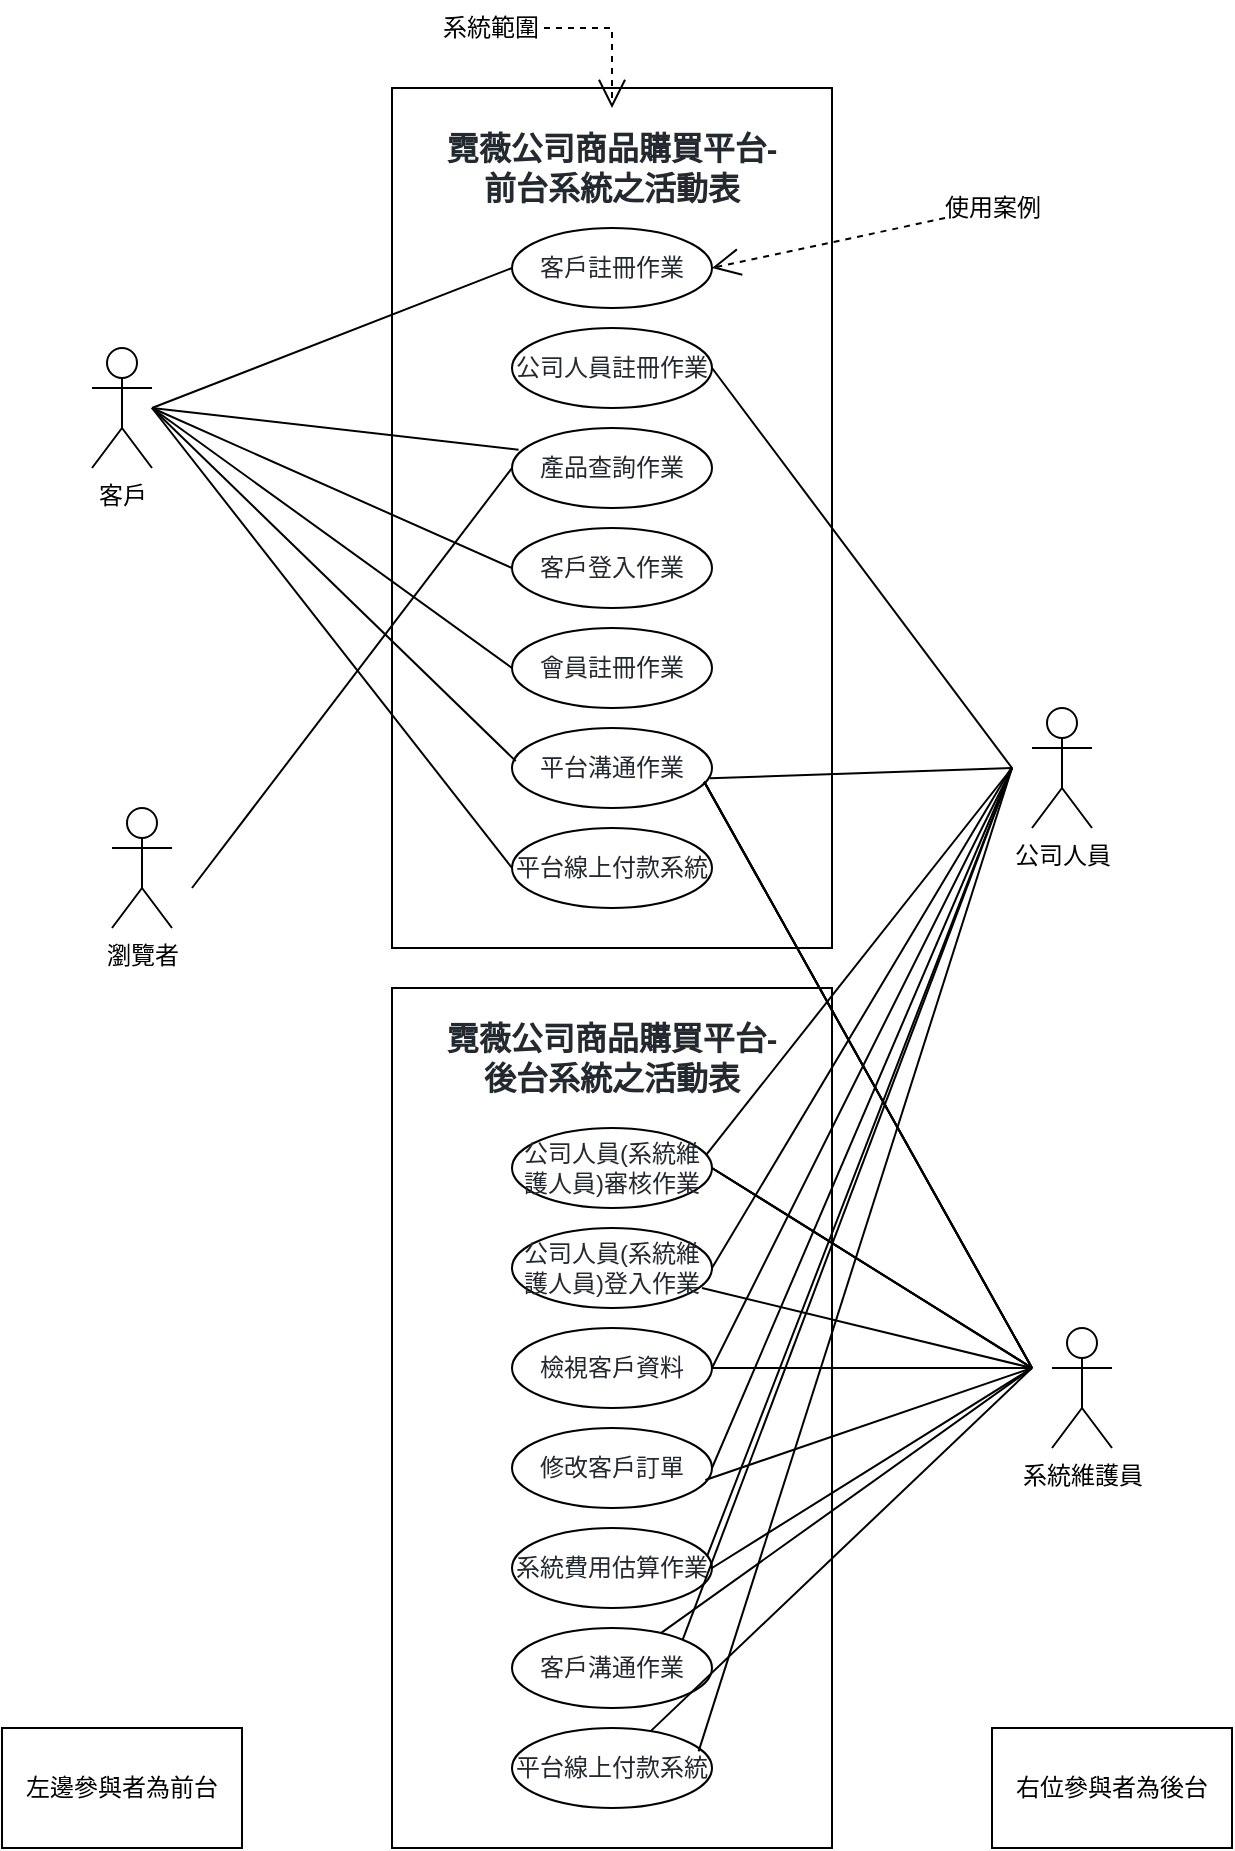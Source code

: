 <mxfile version="17.4.5" type="device" pages="2"><diagram id="V7DGzK6TTjDBdNX_tZ4m" name="(b) 小題"><mxGraphModel dx="1185" dy="615" grid="1" gridSize="10" guides="1" tooltips="1" connect="1" arrows="1" fold="1" page="1" pageScale="1" pageWidth="827" pageHeight="1169" math="0" shadow="0"><root><mxCell id="0"/><mxCell id="1" parent="0"/><mxCell id="traC4ApUlsIRz2EcUuIT-1" value="" style="rounded=0;whiteSpace=wrap;html=1;" vertex="1" parent="1"><mxGeometry x="320" y="110" width="220" height="430" as="geometry"/></mxCell><mxCell id="traC4ApUlsIRz2EcUuIT-2" value="&lt;h4 dir=&quot;auto&quot; style=&quot;box-sizing: border-box ; margin-top: 24px ; margin-bottom: 16px ; font-size: 16px ; line-height: 1.25 ; color: rgb(36 , 41 , 47) ; font-family: , &amp;#34;blinkmacsystemfont&amp;#34; , &amp;#34;segoe ui&amp;#34; , &amp;#34;helvetica&amp;#34; , &amp;#34;arial&amp;#34; , sans-serif , &amp;#34;apple color emoji&amp;#34; , &amp;#34;segoe ui emoji&amp;#34; ; background-color: rgb(255 , 255 , 255)&quot;&gt;&lt;font style=&quot;vertical-align: inherit&quot;&gt;&lt;font style=&quot;vertical-align: inherit&quot;&gt;霓薇公司商品購買平台-前台系統之活動表&lt;/font&gt;&lt;/font&gt;&lt;/h4&gt;" style="text;html=1;strokeColor=none;fillColor=none;align=center;verticalAlign=middle;whiteSpace=wrap;rounded=0;" vertex="1" parent="1"><mxGeometry x="345" y="131" width="170" height="30" as="geometry"/></mxCell><mxCell id="traC4ApUlsIRz2EcUuIT-4" value="&lt;span style=&quot;color: rgb(36 , 41 , 47) ; font-family: , &amp;#34;blinkmacsystemfont&amp;#34; , &amp;#34;segoe ui&amp;#34; , &amp;#34;helvetica&amp;#34; , &amp;#34;arial&amp;#34; , sans-serif , &amp;#34;apple color emoji&amp;#34; , &amp;#34;segoe ui emoji&amp;#34; ; background-color: rgb(255 , 255 , 255)&quot;&gt;&lt;font style=&quot;vertical-align: inherit ; font-size: 12px&quot;&gt;&lt;font style=&quot;vertical-align: inherit ; font-size: 12px&quot;&gt;客戶註冊作業&lt;/font&gt;&lt;/font&gt;&lt;/span&gt;" style="ellipse;whiteSpace=wrap;html=1;align=center;" vertex="1" parent="1"><mxGeometry x="380" y="180" width="100" height="40" as="geometry"/></mxCell><mxCell id="traC4ApUlsIRz2EcUuIT-5" value="&lt;font color=&quot;#24292f&quot;&gt;&lt;font style=&quot;vertical-align: inherit&quot;&gt;&lt;font style=&quot;vertical-align: inherit&quot;&gt;公司人員註冊作業&lt;/font&gt;&lt;/font&gt;&lt;/font&gt;" style="ellipse;whiteSpace=wrap;html=1;align=center;" vertex="1" parent="1"><mxGeometry x="380" y="230" width="100" height="40" as="geometry"/></mxCell><mxCell id="traC4ApUlsIRz2EcUuIT-6" value="&lt;font color=&quot;#24292f&quot;&gt;&lt;font style=&quot;vertical-align: inherit&quot;&gt;&lt;font style=&quot;vertical-align: inherit&quot;&gt;產品查詢作業&lt;/font&gt;&lt;/font&gt;&lt;/font&gt;" style="ellipse;whiteSpace=wrap;html=1;align=center;" vertex="1" parent="1"><mxGeometry x="380" y="280" width="100" height="40" as="geometry"/></mxCell><mxCell id="traC4ApUlsIRz2EcUuIT-7" value="&lt;font color=&quot;#24292f&quot;&gt;&lt;font style=&quot;vertical-align: inherit&quot;&gt;&lt;font style=&quot;vertical-align: inherit&quot;&gt;客戶登入作業&lt;/font&gt;&lt;/font&gt;&lt;/font&gt;" style="ellipse;whiteSpace=wrap;html=1;align=center;" vertex="1" parent="1"><mxGeometry x="380" y="330" width="100" height="40" as="geometry"/></mxCell><mxCell id="traC4ApUlsIRz2EcUuIT-8" value="&lt;font color=&quot;#24292f&quot;&gt;&lt;font style=&quot;vertical-align: inherit&quot;&gt;&lt;font style=&quot;vertical-align: inherit&quot;&gt;會員註冊作業&lt;/font&gt;&lt;/font&gt;&lt;/font&gt;" style="ellipse;whiteSpace=wrap;html=1;align=center;" vertex="1" parent="1"><mxGeometry x="380" y="380" width="100" height="40" as="geometry"/></mxCell><mxCell id="traC4ApUlsIRz2EcUuIT-9" value="&lt;font color=&quot;#24292f&quot;&gt;&lt;font style=&quot;vertical-align: inherit&quot;&gt;&lt;font style=&quot;vertical-align: inherit&quot;&gt;&lt;font style=&quot;vertical-align: inherit&quot;&gt;&lt;font style=&quot;vertical-align: inherit&quot;&gt;平台溝通作業&lt;/font&gt;&lt;/font&gt;&lt;/font&gt;&lt;/font&gt;&lt;/font&gt;" style="ellipse;whiteSpace=wrap;html=1;align=center;" vertex="1" parent="1"><mxGeometry x="380" y="430" width="100" height="40" as="geometry"/></mxCell><mxCell id="traC4ApUlsIRz2EcUuIT-10" value="&lt;font color=&quot;#24292f&quot;&gt;&lt;font style=&quot;vertical-align: inherit&quot;&gt;&lt;font style=&quot;vertical-align: inherit&quot;&gt;平台線上付款系統&lt;/font&gt;&lt;/font&gt;&lt;/font&gt;" style="ellipse;whiteSpace=wrap;html=1;align=center;" vertex="1" parent="1"><mxGeometry x="380" y="480" width="100" height="40" as="geometry"/></mxCell><mxCell id="traC4ApUlsIRz2EcUuIT-11" value="" style="rounded=0;whiteSpace=wrap;html=1;" vertex="1" parent="1"><mxGeometry x="320" y="560" width="220" height="430" as="geometry"/></mxCell><mxCell id="traC4ApUlsIRz2EcUuIT-12" value="&lt;h4 dir=&quot;auto&quot; style=&quot;box-sizing: border-box ; margin-top: 24px ; margin-bottom: 16px ; font-size: 16px ; line-height: 1.25 ; color: rgb(36 , 41 , 47) ; font-family: , &amp;#34;blinkmacsystemfont&amp;#34; , &amp;#34;segoe ui&amp;#34; , &amp;#34;helvetica&amp;#34; , &amp;#34;arial&amp;#34; , sans-serif , &amp;#34;apple color emoji&amp;#34; , &amp;#34;segoe ui emoji&amp;#34; ; background-color: rgb(255 , 255 , 255)&quot;&gt;&lt;font style=&quot;vertical-align: inherit&quot;&gt;&lt;font style=&quot;vertical-align: inherit&quot;&gt;&lt;font style=&quot;vertical-align: inherit&quot;&gt;&lt;font style=&quot;vertical-align: inherit&quot;&gt;霓薇公司商品購買平台-後台系統之活動表&lt;/font&gt;&lt;/font&gt;&lt;/font&gt;&lt;/font&gt;&lt;/h4&gt;" style="text;html=1;strokeColor=none;fillColor=none;align=center;verticalAlign=middle;whiteSpace=wrap;rounded=0;" vertex="1" parent="1"><mxGeometry x="345" y="581" width="170" height="19" as="geometry"/></mxCell><mxCell id="traC4ApUlsIRz2EcUuIT-13" value="&lt;font color=&quot;#24292f&quot;&gt;&lt;font style=&quot;vertical-align: inherit&quot;&gt;&lt;font style=&quot;vertical-align: inherit&quot;&gt;公司人員(系統維護人員)審核作業&lt;/font&gt;&lt;/font&gt;&lt;/font&gt;" style="ellipse;whiteSpace=wrap;html=1;align=center;" vertex="1" parent="1"><mxGeometry x="380" y="630" width="100" height="40" as="geometry"/></mxCell><mxCell id="traC4ApUlsIRz2EcUuIT-14" value="&lt;font color=&quot;#24292f&quot;&gt;&lt;font style=&quot;vertical-align: inherit&quot;&gt;&lt;font style=&quot;vertical-align: inherit&quot;&gt;公司人員(系統維護人員)登入作業&lt;/font&gt;&lt;/font&gt;&lt;/font&gt;" style="ellipse;whiteSpace=wrap;html=1;align=center;" vertex="1" parent="1"><mxGeometry x="380" y="680" width="100" height="40" as="geometry"/></mxCell><mxCell id="traC4ApUlsIRz2EcUuIT-15" value="&lt;font color=&quot;#24292f&quot;&gt;&lt;font style=&quot;vertical-align: inherit&quot;&gt;&lt;font style=&quot;vertical-align: inherit&quot;&gt;檢視客戶資料&lt;/font&gt;&lt;/font&gt;&lt;/font&gt;" style="ellipse;whiteSpace=wrap;html=1;align=center;" vertex="1" parent="1"><mxGeometry x="380" y="730" width="100" height="40" as="geometry"/></mxCell><mxCell id="traC4ApUlsIRz2EcUuIT-16" value="&lt;font color=&quot;#24292f&quot;&gt;&lt;font style=&quot;vertical-align: inherit&quot;&gt;&lt;font style=&quot;vertical-align: inherit&quot;&gt;修改客戶訂單&lt;/font&gt;&lt;/font&gt;&lt;/font&gt;" style="ellipse;whiteSpace=wrap;html=1;align=center;" vertex="1" parent="1"><mxGeometry x="380" y="780" width="100" height="40" as="geometry"/></mxCell><mxCell id="traC4ApUlsIRz2EcUuIT-17" value="&lt;font color=&quot;#24292f&quot;&gt;&lt;font style=&quot;vertical-align: inherit&quot;&gt;&lt;font style=&quot;vertical-align: inherit&quot;&gt;系統費用估算作業&lt;/font&gt;&lt;/font&gt;&lt;/font&gt;" style="ellipse;whiteSpace=wrap;html=1;align=center;" vertex="1" parent="1"><mxGeometry x="380" y="830" width="100" height="40" as="geometry"/></mxCell><mxCell id="traC4ApUlsIRz2EcUuIT-18" value="&lt;font color=&quot;#24292f&quot;&gt;&lt;font style=&quot;vertical-align: inherit&quot;&gt;&lt;font style=&quot;vertical-align: inherit&quot;&gt;客戶溝通作業&lt;/font&gt;&lt;/font&gt;&lt;/font&gt;" style="ellipse;whiteSpace=wrap;html=1;align=center;" vertex="1" parent="1"><mxGeometry x="380" y="880" width="100" height="40" as="geometry"/></mxCell><mxCell id="traC4ApUlsIRz2EcUuIT-19" value="&lt;font color=&quot;#24292f&quot;&gt;&lt;font style=&quot;vertical-align: inherit&quot;&gt;&lt;font style=&quot;vertical-align: inherit&quot;&gt;平台線上付款系統&lt;/font&gt;&lt;/font&gt;&lt;/font&gt;" style="ellipse;whiteSpace=wrap;html=1;align=center;" vertex="1" parent="1"><mxGeometry x="380" y="930" width="100" height="40" as="geometry"/></mxCell><mxCell id="traC4ApUlsIRz2EcUuIT-20" value="&lt;font style=&quot;vertical-align: inherit&quot;&gt;&lt;font style=&quot;vertical-align: inherit&quot;&gt;客戶&lt;/font&gt;&lt;/font&gt;" style="shape=umlActor;verticalLabelPosition=bottom;verticalAlign=top;html=1;outlineConnect=0;fontSize=12;" vertex="1" parent="1"><mxGeometry x="170" y="240" width="30" height="60" as="geometry"/></mxCell><mxCell id="traC4ApUlsIRz2EcUuIT-23" value="&lt;font style=&quot;vertical-align: inherit&quot;&gt;&lt;font style=&quot;vertical-align: inherit&quot;&gt;&lt;font style=&quot;vertical-align: inherit&quot;&gt;&lt;font style=&quot;vertical-align: inherit&quot;&gt;瀏覽者&lt;/font&gt;&lt;/font&gt;&lt;/font&gt;&lt;/font&gt;" style="shape=umlActor;verticalLabelPosition=bottom;verticalAlign=top;html=1;outlineConnect=0;fontSize=12;" vertex="1" parent="1"><mxGeometry x="180" y="470" width="30" height="60" as="geometry"/></mxCell><mxCell id="traC4ApUlsIRz2EcUuIT-24" value="&lt;font style=&quot;vertical-align: inherit&quot;&gt;&lt;font style=&quot;vertical-align: inherit&quot;&gt;&lt;font style=&quot;vertical-align: inherit&quot;&gt;&lt;font style=&quot;vertical-align: inherit&quot;&gt;系統維護員&lt;/font&gt;&lt;/font&gt;&lt;/font&gt;&lt;/font&gt;" style="shape=umlActor;verticalLabelPosition=bottom;verticalAlign=top;html=1;outlineConnect=0;fontSize=12;" vertex="1" parent="1"><mxGeometry x="650" y="730" width="30" height="60" as="geometry"/></mxCell><mxCell id="traC4ApUlsIRz2EcUuIT-25" value="&lt;font style=&quot;vertical-align: inherit&quot;&gt;&lt;font style=&quot;vertical-align: inherit&quot;&gt;&lt;font style=&quot;vertical-align: inherit&quot;&gt;&lt;font style=&quot;vertical-align: inherit&quot;&gt;公司人員&lt;/font&gt;&lt;/font&gt;&lt;/font&gt;&lt;/font&gt;" style="shape=umlActor;verticalLabelPosition=bottom;verticalAlign=top;html=1;outlineConnect=0;fontSize=12;" vertex="1" parent="1"><mxGeometry x="640" y="420" width="30" height="60" as="geometry"/></mxCell><mxCell id="traC4ApUlsIRz2EcUuIT-26" value="&lt;font style=&quot;vertical-align: inherit&quot;&gt;&lt;font style=&quot;vertical-align: inherit&quot;&gt;系統範圍&lt;/font&gt;&lt;/font&gt;" style="endArrow=open;endSize=12;dashed=1;html=1;rounded=0;fontSize=12;" edge="1" parent="1"><mxGeometry x="-0.846" width="160" relative="1" as="geometry"><mxPoint x="360" y="80" as="sourcePoint"/><mxPoint x="430" y="120" as="targetPoint"/><Array as="points"><mxPoint x="430" y="80"/></Array><mxPoint as="offset"/></mxGeometry></mxCell><mxCell id="traC4ApUlsIRz2EcUuIT-27" value="&lt;font style=&quot;vertical-align: inherit&quot;&gt;&lt;font style=&quot;vertical-align: inherit&quot;&gt;使用案例&lt;/font&gt;&lt;/font&gt;" style="endArrow=open;endSize=12;dashed=1;html=1;rounded=0;fontSize=12;entryX=1;entryY=0.5;entryDx=0;entryDy=0;" edge="1" parent="1" target="traC4ApUlsIRz2EcUuIT-4"><mxGeometry x="-1" width="160" relative="1" as="geometry"><mxPoint x="620" y="170" as="sourcePoint"/><mxPoint x="490" y="350" as="targetPoint"/><mxPoint as="offset"/></mxGeometry></mxCell><mxCell id="traC4ApUlsIRz2EcUuIT-28" value="" style="endArrow=none;html=1;rounded=0;fontSize=12;exitX=0;exitY=0.5;exitDx=0;exitDy=0;" edge="1" parent="1" source="traC4ApUlsIRz2EcUuIT-4"><mxGeometry width="50" height="50" relative="1" as="geometry"><mxPoint x="390" y="300" as="sourcePoint"/><mxPoint x="200" y="270" as="targetPoint"/></mxGeometry></mxCell><mxCell id="traC4ApUlsIRz2EcUuIT-29" value="" style="endArrow=none;html=1;rounded=0;fontSize=12;exitX=0.033;exitY=0.271;exitDx=0;exitDy=0;exitPerimeter=0;" edge="1" parent="1" source="traC4ApUlsIRz2EcUuIT-6"><mxGeometry width="50" height="50" relative="1" as="geometry"><mxPoint x="380" y="300" as="sourcePoint"/><mxPoint x="200" y="270" as="targetPoint"/></mxGeometry></mxCell><mxCell id="traC4ApUlsIRz2EcUuIT-30" value="" style="endArrow=none;html=1;rounded=0;fontSize=12;" edge="1" parent="1"><mxGeometry width="50" height="50" relative="1" as="geometry"><mxPoint x="380" y="350" as="sourcePoint"/><mxPoint x="200" y="270" as="targetPoint"/></mxGeometry></mxCell><mxCell id="traC4ApUlsIRz2EcUuIT-31" value="" style="endArrow=none;html=1;rounded=0;fontSize=12;exitX=0;exitY=0.5;exitDx=0;exitDy=0;" edge="1" parent="1" source="traC4ApUlsIRz2EcUuIT-8"><mxGeometry width="50" height="50" relative="1" as="geometry"><mxPoint x="380" y="350" as="sourcePoint"/><mxPoint x="200" y="270" as="targetPoint"/></mxGeometry></mxCell><mxCell id="traC4ApUlsIRz2EcUuIT-32" value="" style="endArrow=none;html=1;rounded=0;fontSize=12;entryX=0.019;entryY=0.414;entryDx=0;entryDy=0;entryPerimeter=0;" edge="1" parent="1" target="traC4ApUlsIRz2EcUuIT-9"><mxGeometry width="50" height="50" relative="1" as="geometry"><mxPoint x="200" y="270" as="sourcePoint"/><mxPoint x="430" y="300" as="targetPoint"/></mxGeometry></mxCell><mxCell id="traC4ApUlsIRz2EcUuIT-33" value="" style="endArrow=none;html=1;rounded=0;fontSize=12;entryX=0;entryY=0.5;entryDx=0;entryDy=0;" edge="1" parent="1" target="traC4ApUlsIRz2EcUuIT-10"><mxGeometry width="50" height="50" relative="1" as="geometry"><mxPoint x="200" y="270" as="sourcePoint"/><mxPoint x="430" y="300" as="targetPoint"/></mxGeometry></mxCell><mxCell id="traC4ApUlsIRz2EcUuIT-34" value="" style="endArrow=none;html=1;rounded=0;fontSize=12;exitX=0;exitY=0.5;exitDx=0;exitDy=0;" edge="1" parent="1" source="traC4ApUlsIRz2EcUuIT-6"><mxGeometry width="50" height="50" relative="1" as="geometry"><mxPoint x="380" y="350" as="sourcePoint"/><mxPoint x="220" y="510" as="targetPoint"/></mxGeometry></mxCell><mxCell id="traC4ApUlsIRz2EcUuIT-35" value="" style="endArrow=none;html=1;rounded=0;fontSize=12;exitX=1;exitY=0.5;exitDx=0;exitDy=0;" edge="1" parent="1" source="traC4ApUlsIRz2EcUuIT-5"><mxGeometry width="50" height="50" relative="1" as="geometry"><mxPoint x="380" y="470" as="sourcePoint"/><mxPoint x="630" y="450" as="targetPoint"/></mxGeometry></mxCell><mxCell id="traC4ApUlsIRz2EcUuIT-36" value="" style="endArrow=none;html=1;rounded=0;fontSize=12;exitX=0.99;exitY=0.629;exitDx=0;exitDy=0;exitPerimeter=0;" edge="1" parent="1" source="traC4ApUlsIRz2EcUuIT-9"><mxGeometry width="50" height="50" relative="1" as="geometry"><mxPoint x="380" y="470" as="sourcePoint"/><mxPoint x="630" y="450" as="targetPoint"/></mxGeometry></mxCell><mxCell id="traC4ApUlsIRz2EcUuIT-37" value="" style="endArrow=none;html=1;rounded=0;fontSize=12;exitX=0.961;exitY=0.671;exitDx=0;exitDy=0;exitPerimeter=0;" edge="1" parent="1" source="traC4ApUlsIRz2EcUuIT-9"><mxGeometry width="50" height="50" relative="1" as="geometry"><mxPoint x="380" y="700" as="sourcePoint"/><mxPoint x="640" y="750" as="targetPoint"/></mxGeometry></mxCell><mxCell id="traC4ApUlsIRz2EcUuIT-38" value="" style="endArrow=none;html=1;rounded=0;fontSize=12;exitX=1;exitY=0.5;exitDx=0;exitDy=0;" edge="1" parent="1" source="traC4ApUlsIRz2EcUuIT-13"><mxGeometry width="50" height="50" relative="1" as="geometry"><mxPoint x="380" y="820" as="sourcePoint"/><mxPoint x="640" y="750" as="targetPoint"/></mxGeometry></mxCell><mxCell id="traC4ApUlsIRz2EcUuIT-39" value="" style="endArrow=none;html=1;rounded=0;fontSize=12;exitX=0.95;exitY=0.75;exitDx=0;exitDy=0;exitPerimeter=0;" edge="1" parent="1" source="traC4ApUlsIRz2EcUuIT-14"><mxGeometry width="50" height="50" relative="1" as="geometry"><mxPoint x="380" y="820" as="sourcePoint"/><mxPoint x="640" y="750" as="targetPoint"/></mxGeometry></mxCell><mxCell id="traC4ApUlsIRz2EcUuIT-40" value="" style="endArrow=none;html=1;rounded=0;fontSize=12;exitX=1;exitY=0.5;exitDx=0;exitDy=0;" edge="1" parent="1" source="traC4ApUlsIRz2EcUuIT-15"><mxGeometry width="50" height="50" relative="1" as="geometry"><mxPoint x="380" y="820" as="sourcePoint"/><mxPoint x="640" y="750" as="targetPoint"/></mxGeometry></mxCell><mxCell id="traC4ApUlsIRz2EcUuIT-41" value="" style="endArrow=none;html=1;rounded=0;fontSize=12;exitX=0.967;exitY=0.65;exitDx=0;exitDy=0;exitPerimeter=0;" edge="1" parent="1" source="traC4ApUlsIRz2EcUuIT-16"><mxGeometry width="50" height="50" relative="1" as="geometry"><mxPoint x="380" y="820" as="sourcePoint"/><mxPoint x="640" y="750" as="targetPoint"/></mxGeometry></mxCell><mxCell id="traC4ApUlsIRz2EcUuIT-42" value="" style="endArrow=none;html=1;rounded=0;fontSize=12;entryX=1;entryY=0.5;entryDx=0;entryDy=0;" edge="1" parent="1" target="traC4ApUlsIRz2EcUuIT-17"><mxGeometry width="50" height="50" relative="1" as="geometry"><mxPoint x="640" y="750" as="sourcePoint"/><mxPoint x="430" y="770" as="targetPoint"/></mxGeometry></mxCell><mxCell id="traC4ApUlsIRz2EcUuIT-43" value="" style="endArrow=none;html=1;rounded=0;fontSize=12;" edge="1" parent="1" source="traC4ApUlsIRz2EcUuIT-18"><mxGeometry width="50" height="50" relative="1" as="geometry"><mxPoint x="380" y="820" as="sourcePoint"/><mxPoint x="640" y="750" as="targetPoint"/></mxGeometry></mxCell><mxCell id="traC4ApUlsIRz2EcUuIT-44" value="" style="endArrow=none;html=1;rounded=0;fontSize=12;" edge="1" parent="1" source="traC4ApUlsIRz2EcUuIT-19"><mxGeometry width="50" height="50" relative="1" as="geometry"><mxPoint x="380" y="820" as="sourcePoint"/><mxPoint x="640" y="750" as="targetPoint"/></mxGeometry></mxCell><mxCell id="traC4ApUlsIRz2EcUuIT-45" value="" style="endArrow=none;html=1;rounded=0;fontSize=12;exitX=0.961;exitY=0.671;exitDx=0;exitDy=0;exitPerimeter=0;" edge="1" parent="1"><mxGeometry width="50" height="50" relative="1" as="geometry"><mxPoint x="476.1" y="456.84" as="sourcePoint"/><mxPoint x="640" y="750" as="targetPoint"/></mxGeometry></mxCell><mxCell id="traC4ApUlsIRz2EcUuIT-46" value="" style="endArrow=none;html=1;rounded=0;fontSize=12;exitX=0.961;exitY=0.671;exitDx=0;exitDy=0;exitPerimeter=0;" edge="1" parent="1"><mxGeometry width="50" height="50" relative="1" as="geometry"><mxPoint x="476.1" y="456.84" as="sourcePoint"/><mxPoint x="640" y="750" as="targetPoint"/></mxGeometry></mxCell><mxCell id="traC4ApUlsIRz2EcUuIT-47" value="" style="endArrow=none;html=1;rounded=0;fontSize=12;exitX=1;exitY=0.5;exitDx=0;exitDy=0;" edge="1" parent="1"><mxGeometry width="50" height="50" relative="1" as="geometry"><mxPoint x="480" y="650" as="sourcePoint"/><mxPoint x="640" y="750" as="targetPoint"/></mxGeometry></mxCell><mxCell id="traC4ApUlsIRz2EcUuIT-48" value="" style="endArrow=none;html=1;rounded=0;fontSize=12;exitX=0.961;exitY=0.671;exitDx=0;exitDy=0;exitPerimeter=0;" edge="1" parent="1"><mxGeometry width="50" height="50" relative="1" as="geometry"><mxPoint x="476.1" y="456.84" as="sourcePoint"/><mxPoint x="640" y="750" as="targetPoint"/></mxGeometry></mxCell><mxCell id="traC4ApUlsIRz2EcUuIT-49" value="" style="endArrow=none;html=1;rounded=0;fontSize=12;exitX=1;exitY=0.5;exitDx=0;exitDy=0;" edge="1" parent="1"><mxGeometry width="50" height="50" relative="1" as="geometry"><mxPoint x="480" y="650" as="sourcePoint"/><mxPoint x="640" y="750" as="targetPoint"/></mxGeometry></mxCell><mxCell id="traC4ApUlsIRz2EcUuIT-50" value="" style="endArrow=none;html=1;rounded=0;fontSize=12;exitX=0.973;exitY=0.329;exitDx=0;exitDy=0;exitPerimeter=0;" edge="1" parent="1" source="traC4ApUlsIRz2EcUuIT-13"><mxGeometry width="50" height="50" relative="1" as="geometry"><mxPoint x="380" y="540" as="sourcePoint"/><mxPoint x="630" y="450" as="targetPoint"/></mxGeometry></mxCell><mxCell id="traC4ApUlsIRz2EcUuIT-51" value="" style="endArrow=none;html=1;rounded=0;fontSize=12;exitX=1;exitY=0.5;exitDx=0;exitDy=0;" edge="1" parent="1" source="traC4ApUlsIRz2EcUuIT-14"><mxGeometry width="50" height="50" relative="1" as="geometry"><mxPoint x="380" y="710" as="sourcePoint"/><mxPoint x="630" y="449.429" as="targetPoint"/></mxGeometry></mxCell><mxCell id="traC4ApUlsIRz2EcUuIT-52" value="" style="endArrow=none;html=1;rounded=0;fontSize=12;exitX=1;exitY=0.5;exitDx=0;exitDy=0;" edge="1" parent="1" source="traC4ApUlsIRz2EcUuIT-15"><mxGeometry width="50" height="50" relative="1" as="geometry"><mxPoint x="380" y="690" as="sourcePoint"/><mxPoint x="630" y="450" as="targetPoint"/></mxGeometry></mxCell><mxCell id="traC4ApUlsIRz2EcUuIT-53" value="" style="endArrow=none;html=1;rounded=0;fontSize=12;exitX=1;exitY=0.5;exitDx=0;exitDy=0;" edge="1" parent="1" source="traC4ApUlsIRz2EcUuIT-16"><mxGeometry width="50" height="50" relative="1" as="geometry"><mxPoint x="380" y="690" as="sourcePoint"/><mxPoint x="630" y="450" as="targetPoint"/></mxGeometry></mxCell><mxCell id="traC4ApUlsIRz2EcUuIT-54" value="" style="endArrow=none;html=1;rounded=0;fontSize=12;exitX=0.975;exitY=0.354;exitDx=0;exitDy=0;exitPerimeter=0;" edge="1" parent="1" source="traC4ApUlsIRz2EcUuIT-17"><mxGeometry width="50" height="50" relative="1" as="geometry"><mxPoint x="380" y="690" as="sourcePoint"/><mxPoint x="630" y="450" as="targetPoint"/></mxGeometry></mxCell><mxCell id="traC4ApUlsIRz2EcUuIT-55" value="" style="endArrow=none;html=1;rounded=0;fontSize=12;exitX=1;exitY=0;exitDx=0;exitDy=0;" edge="1" parent="1" source="traC4ApUlsIRz2EcUuIT-18"><mxGeometry width="50" height="50" relative="1" as="geometry"><mxPoint x="380" y="690" as="sourcePoint"/><mxPoint x="630" y="450" as="targetPoint"/></mxGeometry></mxCell><mxCell id="traC4ApUlsIRz2EcUuIT-56" value="" style="endArrow=none;html=1;rounded=0;fontSize=12;exitX=0.933;exitY=0.292;exitDx=0;exitDy=0;exitPerimeter=0;" edge="1" parent="1" source="traC4ApUlsIRz2EcUuIT-19"><mxGeometry width="50" height="50" relative="1" as="geometry"><mxPoint x="380" y="690" as="sourcePoint"/><mxPoint x="630" y="450" as="targetPoint"/></mxGeometry></mxCell><mxCell id="traC4ApUlsIRz2EcUuIT-58" value="&lt;font style=&quot;vertical-align: inherit&quot;&gt;&lt;font style=&quot;vertical-align: inherit&quot;&gt;左邊參與者為前台&lt;/font&gt;&lt;/font&gt;" style="rounded=0;whiteSpace=wrap;html=1;fontSize=12;" vertex="1" parent="1"><mxGeometry x="125" y="930" width="120" height="60" as="geometry"/></mxCell><mxCell id="traC4ApUlsIRz2EcUuIT-59" value="&lt;font style=&quot;vertical-align: inherit&quot;&gt;&lt;font style=&quot;vertical-align: inherit&quot;&gt;&lt;font style=&quot;vertical-align: inherit&quot;&gt;&lt;font style=&quot;vertical-align: inherit&quot;&gt;右位參與者為後台&lt;/font&gt;&lt;/font&gt;&lt;/font&gt;&lt;/font&gt;" style="rounded=0;whiteSpace=wrap;html=1;fontSize=12;" vertex="1" parent="1"><mxGeometry x="620" y="930" width="120" height="60" as="geometry"/></mxCell></root></mxGraphModel></diagram><diagram id="BZPio_Jj3uGKRLuExNS9" name="(d) 小題"><mxGraphModel dx="1422" dy="738" grid="1" gridSize="10" guides="1" tooltips="1" connect="1" arrows="1" fold="1" page="1" pageScale="1" pageWidth="827" pageHeight="1169" math="0" shadow="0"><root><mxCell id="Udvxj7O8KsXDByOM07qp-0"/><mxCell id="Udvxj7O8KsXDByOM07qp-1" parent="Udvxj7O8KsXDByOM07qp-0"/><mxCell id="Ajf3XkazxaZacLwuPpnU-1" value="霓薇公司" style="html=1;" vertex="1" parent="Udvxj7O8KsXDByOM07qp-1"><mxGeometry x="609" y="400" width="110" height="50" as="geometry"/></mxCell><mxCell id="Ajf3XkazxaZacLwuPpnU-2" value="購物車功能" style="html=1;" vertex="1" parent="Udvxj7O8KsXDByOM07qp-1"><mxGeometry x="609" y="492" width="110" height="50" as="geometry"/></mxCell><mxCell id="Ajf3XkazxaZacLwuPpnU-3" value="" style="endArrow=none;html=1;edgeStyle=orthogonalEdgeStyle;rounded=0;exitX=0.5;exitY=1;exitDx=0;exitDy=0;entryX=0.5;entryY=0;entryDx=0;entryDy=0;" edge="1" parent="Udvxj7O8KsXDByOM07qp-1" source="Ajf3XkazxaZacLwuPpnU-1" target="Ajf3XkazxaZacLwuPpnU-2"><mxGeometry relative="1" as="geometry"><mxPoint x="849" y="575" as="sourcePoint"/><mxPoint x="1009" y="575" as="targetPoint"/></mxGeometry></mxCell><mxCell id="Ajf3XkazxaZacLwuPpnU-4" value="1" style="edgeLabel;resizable=0;html=1;align=left;verticalAlign=bottom;" connectable="0" vertex="1" parent="Ajf3XkazxaZacLwuPpnU-3"><mxGeometry x="-1" relative="1" as="geometry"><mxPoint x="10" y="17" as="offset"/></mxGeometry></mxCell><mxCell id="Ajf3XkazxaZacLwuPpnU-5" value="1..*" style="edgeLabel;resizable=0;html=1;align=right;verticalAlign=bottom;" connectable="0" vertex="1" parent="Ajf3XkazxaZacLwuPpnU-3"><mxGeometry x="1" relative="1" as="geometry"><mxPoint x="-8" as="offset"/></mxGeometry></mxCell><mxCell id="Ajf3XkazxaZacLwuPpnU-6" value="設計" style="edgeLabel;html=1;align=center;verticalAlign=middle;resizable=0;points=[];" vertex="1" connectable="0" parent="Ajf3XkazxaZacLwuPpnU-3"><mxGeometry x="-0.233" relative="1" as="geometry"><mxPoint y="6" as="offset"/></mxGeometry></mxCell><mxCell id="Ajf3XkazxaZacLwuPpnU-7" value="前台" style="whiteSpace=wrap;html=1;" vertex="1" parent="Udvxj7O8KsXDByOM07qp-1"><mxGeometry x="535" y="600" width="120" height="60" as="geometry"/></mxCell><mxCell id="Ajf3XkazxaZacLwuPpnU-8" value="後台" style="whiteSpace=wrap;html=1;" vertex="1" parent="Udvxj7O8KsXDByOM07qp-1"><mxGeometry x="675" y="600" width="120" height="60" as="geometry"/></mxCell><mxCell id="Ajf3XkazxaZacLwuPpnU-9" value="1..*" style="edgeLabel;resizable=0;html=1;align=right;verticalAlign=bottom;" connectable="0" vertex="1" parent="Udvxj7O8KsXDByOM07qp-1"><mxGeometry x="595" y="578" as="geometry"/></mxCell><mxCell id="Ajf3XkazxaZacLwuPpnU-10" value="1..*" style="edgeLabel;resizable=0;html=1;align=right;verticalAlign=bottom;" connectable="0" vertex="1" parent="Udvxj7O8KsXDByOM07qp-1"><mxGeometry x="755" y="578" as="geometry"/></mxCell><mxCell id="Ajf3XkazxaZacLwuPpnU-11" value="1" style="edgeLabel;resizable=0;html=1;align=left;verticalAlign=bottom;" connectable="0" vertex="1" parent="Udvxj7O8KsXDByOM07qp-1"><mxGeometry x="678" y="558" as="geometry"/></mxCell><mxCell id="Ajf3XkazxaZacLwuPpnU-12" value="" style="shape=partialRectangle;whiteSpace=wrap;html=1;bottom=1;right=1;left=1;top=0;fillColor=none;routingCenterX=-0.5;rotation=-180;" vertex="1" parent="Udvxj7O8KsXDByOM07qp-1"><mxGeometry x="603" y="579" width="121" height="21" as="geometry"/></mxCell><mxCell id="Ajf3XkazxaZacLwuPpnU-13" value="" style="shape=partialRectangle;whiteSpace=wrap;html=1;bottom=1;right=1;left=1;top=0;fillColor=none;routingCenterX=-0.5;rotation=-180;" vertex="1" parent="Udvxj7O8KsXDByOM07qp-1"><mxGeometry x="445" y="686" width="121" height="22" as="geometry"/></mxCell><mxCell id="Ajf3XkazxaZacLwuPpnU-14" value="客戶" style="whiteSpace=wrap;html=1;" vertex="1" parent="Udvxj7O8KsXDByOM07qp-1"><mxGeometry x="515" y="708" width="120" height="60" as="geometry"/></mxCell><mxCell id="Ajf3XkazxaZacLwuPpnU-15" value="瀏覽者" style="whiteSpace=wrap;html=1;" vertex="1" parent="Udvxj7O8KsXDByOM07qp-1"><mxGeometry x="375" y="708" width="120" height="60" as="geometry"/></mxCell><mxCell id="Ajf3XkazxaZacLwuPpnU-16" value="公司人員" style="whiteSpace=wrap;html=1;" vertex="1" parent="Udvxj7O8KsXDByOM07qp-1"><mxGeometry x="705" y="708" width="120" height="60" as="geometry"/></mxCell><mxCell id="Ajf3XkazxaZacLwuPpnU-17" value="" style="shape=partialRectangle;whiteSpace=wrap;html=1;bottom=1;right=1;left=1;top=0;fillColor=none;routingCenterX=-0.5;rotation=-180;" vertex="1" parent="Udvxj7O8KsXDByOM07qp-1"><mxGeometry x="775" y="686" width="121" height="22" as="geometry"/></mxCell><mxCell id="Ajf3XkazxaZacLwuPpnU-18" value="系統維護人員" style="whiteSpace=wrap;html=1;" vertex="1" parent="Udvxj7O8KsXDByOM07qp-1"><mxGeometry x="845" y="708" width="120" height="60" as="geometry"/></mxCell><mxCell id="Ajf3XkazxaZacLwuPpnU-19" value="1..*" style="edgeLabel;resizable=0;html=1;align=right;verticalAlign=bottom;" connectable="0" vertex="1" parent="Udvxj7O8KsXDByOM07qp-1"><mxGeometry x="765" y="708" as="geometry"/></mxCell><mxCell id="Ajf3XkazxaZacLwuPpnU-20" value="1..*" style="edgeLabel;resizable=0;html=1;align=right;verticalAlign=bottom;" connectable="0" vertex="1" parent="Udvxj7O8KsXDByOM07qp-1"><mxGeometry x="595" y="708" as="geometry"/></mxCell><mxCell id="Ajf3XkazxaZacLwuPpnU-21" value="1..*" style="edgeLabel;resizable=0;html=1;align=right;verticalAlign=bottom;" connectable="0" vertex="1" parent="Udvxj7O8KsXDByOM07qp-1"><mxGeometry x="435" y="708" as="geometry"/></mxCell><mxCell id="Ajf3XkazxaZacLwuPpnU-22" value="1" style="edgeLabel;resizable=0;html=1;align=left;verticalAlign=bottom;" connectable="0" vertex="1" parent="Udvxj7O8KsXDByOM07qp-1"><mxGeometry x="520" y="628" as="geometry"/></mxCell><mxCell id="Ajf3XkazxaZacLwuPpnU-23" value="1" style="edgeLabel;resizable=0;html=1;align=left;verticalAlign=bottom;" connectable="0" vertex="1" parent="Udvxj7O8KsXDByOM07qp-1"><mxGeometry x="796" y="639" as="geometry"/></mxCell><mxCell id="Ajf3XkazxaZacLwuPpnU-24" value="" style="endArrow=none;html=1;edgeStyle=orthogonalEdgeStyle;rounded=0;exitX=0.5;exitY=1;exitDx=0;exitDy=0;" edge="1" parent="Udvxj7O8KsXDByOM07qp-1"><mxGeometry relative="1" as="geometry"><mxPoint x="665" y="542" as="sourcePoint"/><mxPoint x="666.74" y="578" as="targetPoint"/><Array as="points"><mxPoint x="666.74" y="542"/></Array></mxGeometry></mxCell><mxCell id="Ajf3XkazxaZacLwuPpnU-25" value="1..*" style="edgeLabel;resizable=0;html=1;align=right;verticalAlign=bottom;" connectable="0" vertex="1" parent="Ajf3XkazxaZacLwuPpnU-24"><mxGeometry x="1" relative="1" as="geometry"><mxPoint x="-7" y="1" as="offset"/></mxGeometry></mxCell><mxCell id="Ajf3XkazxaZacLwuPpnU-26" value="區分" style="edgeLabel;html=1;align=center;verticalAlign=middle;resizable=0;points=[];" vertex="1" connectable="0" parent="Ajf3XkazxaZacLwuPpnU-24"><mxGeometry x="-0.233" relative="1" as="geometry"><mxPoint y="3" as="offset"/></mxGeometry></mxCell><mxCell id="Ajf3XkazxaZacLwuPpnU-27" value="" style="endArrow=none;html=1;edgeStyle=orthogonalEdgeStyle;rounded=0;exitX=-0.019;exitY=0.568;exitDx=0;exitDy=0;exitPerimeter=0;" edge="1" parent="Udvxj7O8KsXDByOM07qp-1"><mxGeometry relative="1" as="geometry"><mxPoint x="534.72" y="643.08" as="sourcePoint"/><mxPoint x="508.74" y="687" as="targetPoint"/><Array as="points"><mxPoint x="507" y="631"/><mxPoint x="507" y="639"/><mxPoint x="509" y="639"/></Array></mxGeometry></mxCell><mxCell id="Ajf3XkazxaZacLwuPpnU-28" value="包含" style="edgeLabel;html=1;align=center;verticalAlign=middle;resizable=0;points=[];" vertex="1" connectable="0" parent="Ajf3XkazxaZacLwuPpnU-27"><mxGeometry x="-0.233" relative="1" as="geometry"><mxPoint y="5" as="offset"/></mxGeometry></mxCell><mxCell id="Ajf3XkazxaZacLwuPpnU-29" value="" style="endArrow=none;html=1;edgeStyle=orthogonalEdgeStyle;rounded=0;" edge="1" parent="Udvxj7O8KsXDByOM07qp-1"><mxGeometry relative="1" as="geometry"><mxPoint x="795" y="642.9" as="sourcePoint"/><mxPoint x="837" y="686" as="targetPoint"/><Array as="points"><mxPoint x="835" y="640.92"/><mxPoint x="835" y="648.92"/><mxPoint x="837" y="648.92"/></Array></mxGeometry></mxCell><mxCell id="Ajf3XkazxaZacLwuPpnU-30" value="包含" style="edgeLabel;html=1;align=center;verticalAlign=middle;resizable=0;points=[];" vertex="1" connectable="0" parent="Ajf3XkazxaZacLwuPpnU-29"><mxGeometry x="-0.233" relative="1" as="geometry"><mxPoint y="5" as="offset"/></mxGeometry></mxCell><mxCell id="Ajf3XkazxaZacLwuPpnU-31" value="" style="endArrow=none;html=1;edgeStyle=orthogonalEdgeStyle;rounded=0;entryX=0.5;entryY=0;entryDx=0;entryDy=0;exitX=0.5;exitY=1;exitDx=0;exitDy=0;" edge="1" parent="Udvxj7O8KsXDByOM07qp-1" source="Ajf3XkazxaZacLwuPpnU-32" target="Ajf3XkazxaZacLwuPpnU-33"><mxGeometry relative="1" as="geometry"><mxPoint x="693" y="780" as="sourcePoint"/><mxPoint x="675" y="840" as="targetPoint"/><Array as="points"><mxPoint x="695" y="779"/><mxPoint x="695" y="800"/><mxPoint x="675" y="800"/><mxPoint x="675" y="860"/></Array></mxGeometry></mxCell><mxCell id="Ajf3XkazxaZacLwuPpnU-32" value="" style="shape=partialRectangle;whiteSpace=wrap;html=1;bottom=1;right=1;left=1;top=0;fillColor=none;routingCenterX=-0.5;" vertex="1" parent="Udvxj7O8KsXDByOM07qp-1"><mxGeometry x="615" y="767" width="140" height="12" as="geometry"/></mxCell><mxCell id="Ajf3XkazxaZacLwuPpnU-33" value="註冊" style="whiteSpace=wrap;html=1;" vertex="1" parent="Udvxj7O8KsXDByOM07qp-1"><mxGeometry x="614" y="860" width="120" height="60" as="geometry"/></mxCell><mxCell id="Ajf3XkazxaZacLwuPpnU-34" value="" style="shape=partialRectangle;whiteSpace=wrap;html=1;bottom=1;right=1;left=1;top=0;fillColor=none;routingCenterX=-0.5;" vertex="1" parent="Udvxj7O8KsXDByOM07qp-1"><mxGeometry x="785" y="768" width="120" height="22" as="geometry"/></mxCell><mxCell id="Ajf3XkazxaZacLwuPpnU-35" value="" style="endArrow=none;html=1;edgeStyle=orthogonalEdgeStyle;rounded=0;" edge="1" parent="Udvxj7O8KsXDByOM07qp-1"><mxGeometry relative="1" as="geometry"><mxPoint x="863.43" y="790" as="sourcePoint"/><mxPoint x="845" y="860" as="targetPoint"/></mxGeometry></mxCell><mxCell id="Ajf3XkazxaZacLwuPpnU-36" value="1" style="edgeLabel;resizable=0;html=1;align=left;verticalAlign=bottom;" connectable="0" vertex="1" parent="Ajf3XkazxaZacLwuPpnU-35"><mxGeometry x="-1" relative="1" as="geometry"><mxPoint x="-14" y="52" as="offset"/></mxGeometry></mxCell><mxCell id="Ajf3XkazxaZacLwuPpnU-37" value="已註冊" style="edgeLabel;html=1;align=center;verticalAlign=middle;resizable=0;points=[];" vertex="1" connectable="0" parent="Ajf3XkazxaZacLwuPpnU-35"><mxGeometry x="-0.084" y="-2" relative="1" as="geometry"><mxPoint y="18" as="offset"/></mxGeometry></mxCell><mxCell id="Ajf3XkazxaZacLwuPpnU-38" value="審核" style="whiteSpace=wrap;html=1;" vertex="1" parent="Udvxj7O8KsXDByOM07qp-1"><mxGeometry x="805" y="860" width="120" height="60" as="geometry"/></mxCell><mxCell id="Ajf3XkazxaZacLwuPpnU-39" value="" style="endArrow=block;endSize=16;endFill=0;html=1;rounded=0;exitX=0;exitY=0.5;exitDx=0;exitDy=0;" edge="1" parent="Udvxj7O8KsXDByOM07qp-1" source="Ajf3XkazxaZacLwuPpnU-38"><mxGeometry y="-20" width="160" relative="1" as="geometry"><mxPoint x="765" y="980" as="sourcePoint"/><mxPoint x="735" y="890" as="targetPoint"/><mxPoint as="offset"/><Array as="points"><mxPoint x="755" y="890"/></Array></mxGeometry></mxCell><mxCell id="Ajf3XkazxaZacLwuPpnU-40" value="產品" style="whiteSpace=wrap;html=1;" vertex="1" parent="Udvxj7O8KsXDByOM07qp-1"><mxGeometry x="405" y="830" width="120" height="60" as="geometry"/></mxCell><mxCell id="Ajf3XkazxaZacLwuPpnU-41" value="" style="endArrow=none;html=1;edgeStyle=orthogonalEdgeStyle;rounded=0;entryX=1;entryY=0.5;entryDx=0;entryDy=0;exitX=0;exitY=0.5;exitDx=0;exitDy=0;" edge="1" parent="Udvxj7O8KsXDByOM07qp-1" source="Ajf3XkazxaZacLwuPpnU-61" target="Ajf3XkazxaZacLwuPpnU-40"><mxGeometry relative="1" as="geometry"><mxPoint x="675" y="830" as="sourcePoint"/><mxPoint x="576.57" y="870" as="targetPoint"/></mxGeometry></mxCell><mxCell id="Ajf3XkazxaZacLwuPpnU-42" value="1" style="edgeLabel;resizable=0;html=1;align=left;verticalAlign=bottom;" connectable="0" vertex="1" parent="Ajf3XkazxaZacLwuPpnU-41"><mxGeometry x="-1" relative="1" as="geometry"><mxPoint x="-11" y="22" as="offset"/></mxGeometry></mxCell><mxCell id="Ajf3XkazxaZacLwuPpnU-43" value="購買" style="edgeLabel;html=1;align=center;verticalAlign=middle;resizable=0;points=[];" vertex="1" connectable="0" parent="Ajf3XkazxaZacLwuPpnU-41"><mxGeometry x="-0.084" y="-2" relative="1" as="geometry"><mxPoint y="3" as="offset"/></mxGeometry></mxCell><mxCell id="Ajf3XkazxaZacLwuPpnU-44" value="1..*" style="edgeLabel;resizable=0;html=1;align=right;verticalAlign=bottom;" connectable="0" vertex="1" parent="Udvxj7O8KsXDByOM07qp-1"><mxGeometry x="515" y="830" as="geometry"/></mxCell><mxCell id="Ajf3XkazxaZacLwuPpnU-45" value="1" style="edgeLabel;resizable=0;html=1;align=left;verticalAlign=bottom;" connectable="0" vertex="1" parent="Udvxj7O8KsXDByOM07qp-1"><mxGeometry x="905" y="708" as="geometry"/></mxCell><mxCell id="Ajf3XkazxaZacLwuPpnU-46" value="" style="endArrow=none;html=1;edgeStyle=orthogonalEdgeStyle;rounded=0;entryX=0;entryY=0.5;entryDx=0;entryDy=0;exitX=0.25;exitY=1;exitDx=0;exitDy=0;" edge="1" parent="Udvxj7O8KsXDByOM07qp-1" source="Ajf3XkazxaZacLwuPpnU-15" target="Ajf3XkazxaZacLwuPpnU-40"><mxGeometry relative="1" as="geometry"><mxPoint x="400.069" y="800" as="sourcePoint"/><mxPoint x="315" y="860.44" as="targetPoint"/></mxGeometry></mxCell><mxCell id="Ajf3XkazxaZacLwuPpnU-47" value="1" style="edgeLabel;resizable=0;html=1;align=left;verticalAlign=bottom;" connectable="0" vertex="1" parent="Ajf3XkazxaZacLwuPpnU-46"><mxGeometry x="-1" relative="1" as="geometry"><mxPoint x="-14" y="22" as="offset"/></mxGeometry></mxCell><mxCell id="Ajf3XkazxaZacLwuPpnU-48" value="觀看" style="edgeLabel;html=1;align=center;verticalAlign=middle;resizable=0;points=[];" vertex="1" connectable="0" parent="Ajf3XkazxaZacLwuPpnU-46"><mxGeometry x="-0.084" y="-2" relative="1" as="geometry"><mxPoint y="3" as="offset"/></mxGeometry></mxCell><mxCell id="Ajf3XkazxaZacLwuPpnU-49" value="" style="endArrow=none;html=1;edgeStyle=orthogonalEdgeStyle;rounded=0;entryX=0.618;entryY=-0.007;entryDx=0;entryDy=0;entryPerimeter=0;" edge="1" parent="Udvxj7O8KsXDByOM07qp-1" source="Ajf3XkazxaZacLwuPpnU-14" target="Ajf3XkazxaZacLwuPpnU-40"><mxGeometry relative="1" as="geometry"><mxPoint x="485" y="787" as="sourcePoint"/><mxPoint x="485" y="879" as="targetPoint"/><Array as="points"><mxPoint x="565" y="799"/><mxPoint x="479" y="799"/></Array></mxGeometry></mxCell><mxCell id="Ajf3XkazxaZacLwuPpnU-50" value="1" style="edgeLabel;resizable=0;html=1;align=left;verticalAlign=bottom;" connectable="0" vertex="1" parent="Ajf3XkazxaZacLwuPpnU-49"><mxGeometry x="-1" relative="1" as="geometry"><mxPoint x="-14" y="22" as="offset"/></mxGeometry></mxCell><mxCell id="Ajf3XkazxaZacLwuPpnU-51" value="觀看" style="edgeLabel;html=1;align=center;verticalAlign=middle;resizable=0;points=[];" vertex="1" connectable="0" parent="Ajf3XkazxaZacLwuPpnU-49"><mxGeometry x="-0.084" y="-2" relative="1" as="geometry"><mxPoint y="3" as="offset"/></mxGeometry></mxCell><mxCell id="Ajf3XkazxaZacLwuPpnU-52" value="1..*" style="edgeLabel;resizable=0;html=1;align=right;verticalAlign=bottom;" connectable="0" vertex="1" parent="Udvxj7O8KsXDByOM07qp-1"><mxGeometry x="545" y="860" as="geometry"/></mxCell><mxCell id="Ajf3XkazxaZacLwuPpnU-53" value="" style="endArrow=none;html=1;edgeStyle=orthogonalEdgeStyle;rounded=0;entryX=0.618;entryY=-0.007;entryDx=0;entryDy=0;entryPerimeter=0;" edge="1" parent="Udvxj7O8KsXDByOM07qp-1"><mxGeometry relative="1" as="geometry"><mxPoint x="477.939" y="890" as="sourcePoint"/><mxPoint x="392.07" y="951.58" as="targetPoint"/><Array as="points"><mxPoint x="477.91" y="921"/><mxPoint x="391.91" y="921"/></Array></mxGeometry></mxCell><mxCell id="Ajf3XkazxaZacLwuPpnU-54" value="完成訂單" style="edgeLabel;html=1;align=center;verticalAlign=middle;resizable=0;points=[];" vertex="1" connectable="0" parent="Ajf3XkazxaZacLwuPpnU-53"><mxGeometry x="-0.084" y="-2" relative="1" as="geometry"><mxPoint y="3" as="offset"/></mxGeometry></mxCell><mxCell id="Ajf3XkazxaZacLwuPpnU-55" value="" style="shape=partialRectangle;whiteSpace=wrap;html=1;bottom=1;right=1;left=1;top=0;fillColor=none;routingCenterX=-0.5;rotation=-180;" vertex="1" parent="Udvxj7O8KsXDByOM07qp-1"><mxGeometry x="310" y="951" width="120" height="31" as="geometry"/></mxCell><mxCell id="Ajf3XkazxaZacLwuPpnU-56" value="查詢過往訂單" style="whiteSpace=wrap;html=1;" vertex="1" parent="Udvxj7O8KsXDByOM07qp-1"><mxGeometry x="400" y="982" width="120" height="60" as="geometry"/></mxCell><mxCell id="Ajf3XkazxaZacLwuPpnU-57" value="1" style="edgeLabel;resizable=0;html=1;align=left;verticalAlign=bottom;" connectable="0" vertex="1" parent="Udvxj7O8KsXDByOM07qp-1"><mxGeometry x="602.999" y="790" as="geometry"/></mxCell><mxCell id="Ajf3XkazxaZacLwuPpnU-58" value="1" style="edgeLabel;resizable=0;html=1;align=left;verticalAlign=bottom;" connectable="0" vertex="1" parent="Udvxj7O8KsXDByOM07qp-1"><mxGeometry x="685.0" y="860" as="geometry"/></mxCell><mxCell id="Ajf3XkazxaZacLwuPpnU-59" value="前台" style="edgeLabel;html=1;align=center;verticalAlign=middle;resizable=0;points=[];" vertex="1" connectable="0" parent="Udvxj7O8KsXDByOM07qp-1"><mxGeometry x="674.999" y="799.999" as="geometry"><mxPoint x="-2" y="19" as="offset"/></mxGeometry></mxCell><mxCell id="Ajf3XkazxaZacLwuPpnU-60" value="" style="endArrow=block;endSize=16;endFill=0;html=1;rounded=0;entryX=0.5;entryY=0;entryDx=0;entryDy=0;" edge="1" parent="Udvxj7O8KsXDByOM07qp-1" target="Ajf3XkazxaZacLwuPpnU-61"><mxGeometry y="-20" width="160" relative="1" as="geometry"><mxPoint x="669" y="920" as="sourcePoint"/><mxPoint x="680" y="980" as="targetPoint"/><mxPoint as="offset"/><Array as="points"/></mxGeometry></mxCell><mxCell id="Ajf3XkazxaZacLwuPpnU-61" value="登入" style="whiteSpace=wrap;html=1;" vertex="1" parent="Udvxj7O8KsXDByOM07qp-1"><mxGeometry x="609" y="990" width="120" height="60" as="geometry"/></mxCell><mxCell id="Ajf3XkazxaZacLwuPpnU-62" value="" style="endArrow=block;endSize=16;endFill=0;html=1;rounded=0;" edge="1" parent="Udvxj7O8KsXDByOM07qp-1"><mxGeometry y="-20" width="160" relative="1" as="geometry"><mxPoint x="865" y="829" as="sourcePoint"/><mxPoint x="995" y="830" as="targetPoint"/><mxPoint as="offset"/><Array as="points"/></mxGeometry></mxCell><mxCell id="Ajf3XkazxaZacLwuPpnU-63" value="登入" style="whiteSpace=wrap;html=1;" vertex="1" parent="Udvxj7O8KsXDByOM07qp-1"><mxGeometry x="995" y="800" width="120" height="60" as="geometry"/></mxCell><mxCell id="Ajf3XkazxaZacLwuPpnU-64" value="&#10;&#10;訂單管理&#10;&#10;" style="whiteSpace=wrap;html=1;" vertex="1" parent="Udvxj7O8KsXDByOM07qp-1"><mxGeometry x="995" y="878" width="120" height="60" as="geometry"/></mxCell><mxCell id="Ajf3XkazxaZacLwuPpnU-65" value="" style="endArrow=none;html=1;edgeStyle=orthogonalEdgeStyle;rounded=0;exitX=1;exitY=0.5;exitDx=0;exitDy=0;entryX=1;entryY=0.5;entryDx=0;entryDy=0;" edge="1" parent="Udvxj7O8KsXDByOM07qp-1" source="Ajf3XkazxaZacLwuPpnU-63" target="Ajf3XkazxaZacLwuPpnU-64"><mxGeometry relative="1" as="geometry"><mxPoint x="1163.43" y="840" as="sourcePoint"/><mxPoint x="1145" y="910" as="targetPoint"/></mxGeometry></mxCell><mxCell id="Ajf3XkazxaZacLwuPpnU-66" value="後台" style="edgeLabel;html=1;align=center;verticalAlign=middle;resizable=0;points=[];" vertex="1" connectable="0" parent="Ajf3XkazxaZacLwuPpnU-65"><mxGeometry x="-0.084" y="-2" relative="1" as="geometry"><mxPoint x="2" y="5" as="offset"/></mxGeometry></mxCell><mxCell id="Ajf3XkazxaZacLwuPpnU-67" value="" style="shape=partialRectangle;whiteSpace=wrap;html=1;bottom=1;right=1;left=1;top=0;fillColor=none;routingCenterX=-0.5;rotation=-180;" vertex="1" parent="Udvxj7O8KsXDByOM07qp-1"><mxGeometry x="995" y="969" width="120" height="21" as="geometry"/></mxCell><mxCell id="Ajf3XkazxaZacLwuPpnU-68" value="" style="endArrow=none;html=1;rounded=0;entryX=0.5;entryY=1;entryDx=0;entryDy=0;" edge="1" parent="Udvxj7O8KsXDByOM07qp-1" target="Ajf3XkazxaZacLwuPpnU-64"><mxGeometry width="50" height="50" relative="1" as="geometry"><mxPoint x="1055" y="968" as="sourcePoint"/><mxPoint x="835" y="878" as="targetPoint"/></mxGeometry></mxCell><mxCell id="Ajf3XkazxaZacLwuPpnU-69" value="觀看訂單" style="whiteSpace=wrap;html=1;" vertex="1" parent="Udvxj7O8KsXDByOM07qp-1"><mxGeometry x="925" y="990" width="120" height="60" as="geometry"/></mxCell><mxCell id="Ajf3XkazxaZacLwuPpnU-70" value="修改訂單" style="whiteSpace=wrap;html=1;" vertex="1" parent="Udvxj7O8KsXDByOM07qp-1"><mxGeometry x="1065" y="990" width="120" height="60" as="geometry"/></mxCell><mxCell id="KYb-OXNdq9ZcQbzVvWAE-0" value="信用卡轉帳" style="whiteSpace=wrap;html=1;" vertex="1" parent="Udvxj7O8KsXDByOM07qp-1"><mxGeometry x="230" y="982" width="120" height="60" as="geometry"/></mxCell></root></mxGraphModel></diagram></mxfile>